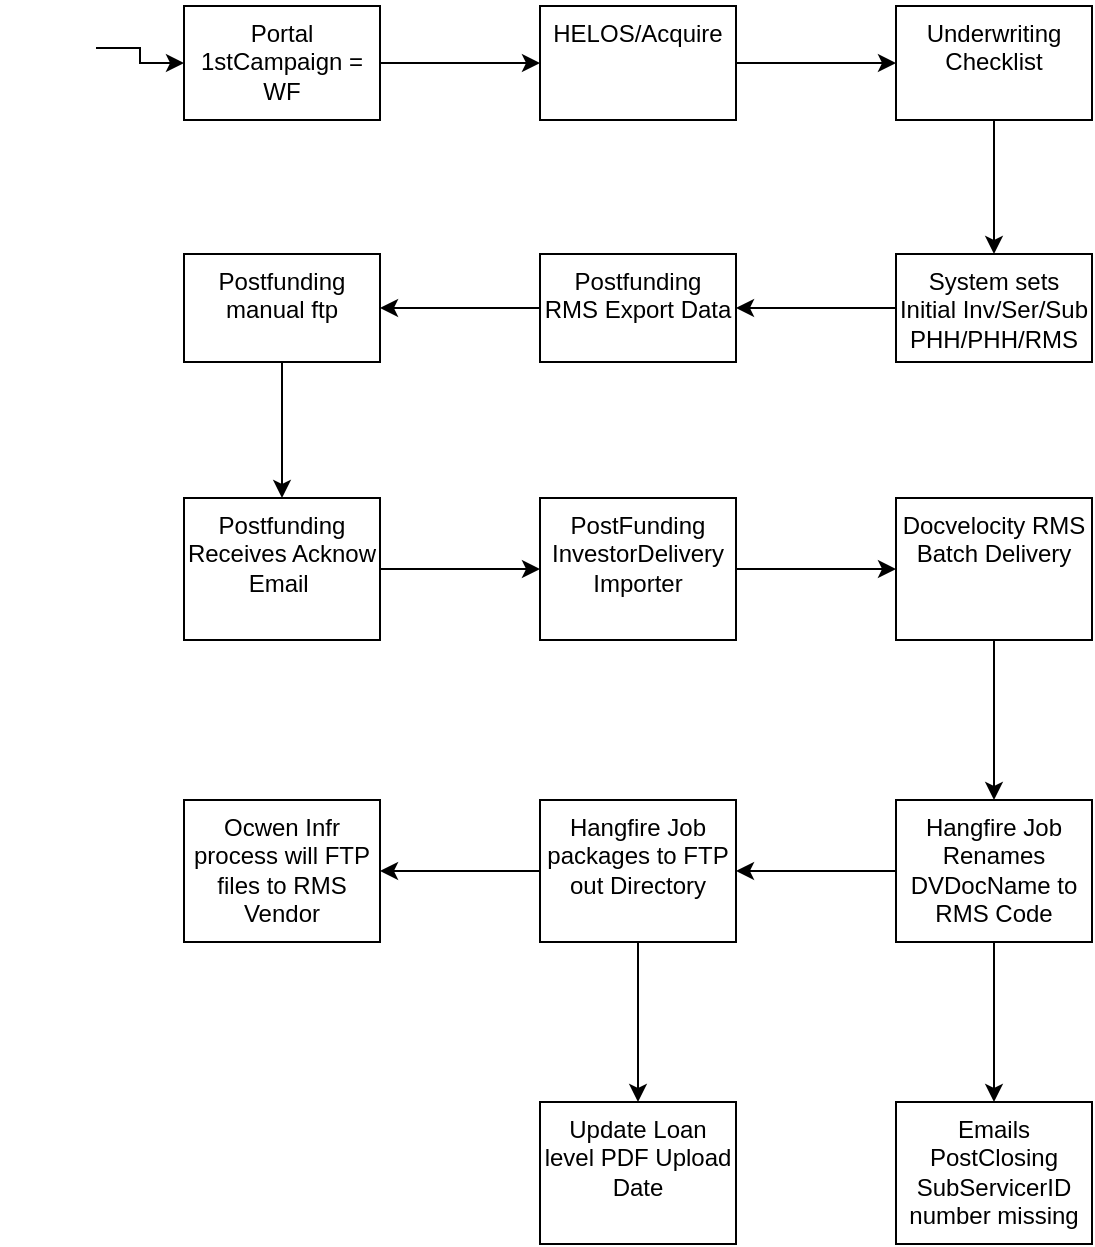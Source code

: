 <mxfile version="13.5.9" type="github">
  <diagram id="T1C6O-4U0QVq19qzxyLW" name="Page-1">
    <mxGraphModel dx="868" dy="482" grid="1" gridSize="10" guides="1" tooltips="1" connect="1" arrows="1" fold="1" page="1" pageScale="1" pageWidth="850" pageHeight="1100" math="0" shadow="0">
      <root>
        <mxCell id="0" />
        <mxCell id="1" parent="0" />
        <mxCell id="RzEK08kCcBfnKLf6N3Yp-11" style="edgeStyle=orthogonalEdgeStyle;rounded=0;orthogonalLoop=1;jettySize=auto;html=1;entryX=0;entryY=0.5;entryDx=0;entryDy=0;" edge="1" parent="1" source="RzEK08kCcBfnKLf6N3Yp-4" target="RzEK08kCcBfnKLf6N3Yp-5">
          <mxGeometry relative="1" as="geometry" />
        </mxCell>
        <mxCell id="RzEK08kCcBfnKLf6N3Yp-4" value="" style="shape=image;html=1;verticalAlign=top;verticalLabelPosition=bottom;labelBackgroundColor=#ffffff;imageAspect=0;aspect=fixed;image=https://cdn4.iconfinder.com/data/icons/online-marketing-hand-drawn-vol-1/52/cloth__discount__sale__online__shopping__sales__ecommerce-128.png" vertex="1" parent="1">
          <mxGeometry x="30" y="40" width="48" height="48" as="geometry" />
        </mxCell>
        <mxCell id="RzEK08kCcBfnKLf6N3Yp-8" value="" style="edgeStyle=orthogonalEdgeStyle;rounded=0;orthogonalLoop=1;jettySize=auto;html=1;" edge="1" parent="1" source="RzEK08kCcBfnKLf6N3Yp-5" target="RzEK08kCcBfnKLf6N3Yp-7">
          <mxGeometry relative="1" as="geometry" />
        </mxCell>
        <mxCell id="RzEK08kCcBfnKLf6N3Yp-5" value="Portal&lt;br&gt;1stCampaign = WF" style="whiteSpace=wrap;html=1;verticalAlign=top;labelBackgroundColor=#ffffff;" vertex="1" parent="1">
          <mxGeometry x="122" y="43" width="98" height="57" as="geometry" />
        </mxCell>
        <mxCell id="RzEK08kCcBfnKLf6N3Yp-10" value="" style="edgeStyle=orthogonalEdgeStyle;rounded=0;orthogonalLoop=1;jettySize=auto;html=1;" edge="1" parent="1" source="RzEK08kCcBfnKLf6N3Yp-7" target="RzEK08kCcBfnKLf6N3Yp-9">
          <mxGeometry relative="1" as="geometry" />
        </mxCell>
        <mxCell id="RzEK08kCcBfnKLf6N3Yp-7" value="HELOS/Acquire" style="whiteSpace=wrap;html=1;verticalAlign=top;labelBackgroundColor=#ffffff;" vertex="1" parent="1">
          <mxGeometry x="300" y="43" width="98" height="57" as="geometry" />
        </mxCell>
        <mxCell id="RzEK08kCcBfnKLf6N3Yp-13" value="" style="edgeStyle=orthogonalEdgeStyle;rounded=0;orthogonalLoop=1;jettySize=auto;html=1;" edge="1" parent="1" source="RzEK08kCcBfnKLf6N3Yp-9" target="RzEK08kCcBfnKLf6N3Yp-12">
          <mxGeometry relative="1" as="geometry" />
        </mxCell>
        <mxCell id="RzEK08kCcBfnKLf6N3Yp-9" value="Underwriting Checklist" style="whiteSpace=wrap;html=1;verticalAlign=top;labelBackgroundColor=#ffffff;" vertex="1" parent="1">
          <mxGeometry x="478" y="43" width="98" height="57" as="geometry" />
        </mxCell>
        <mxCell id="RzEK08kCcBfnKLf6N3Yp-15" value="" style="edgeStyle=orthogonalEdgeStyle;rounded=0;orthogonalLoop=1;jettySize=auto;html=1;" edge="1" parent="1" source="RzEK08kCcBfnKLf6N3Yp-12" target="RzEK08kCcBfnKLf6N3Yp-14">
          <mxGeometry relative="1" as="geometry" />
        </mxCell>
        <mxCell id="RzEK08kCcBfnKLf6N3Yp-12" value="System sets&lt;br&gt;Initial Inv/Ser/Sub&lt;br&gt;PHH/PHH/RMS" style="whiteSpace=wrap;html=1;verticalAlign=top;labelBackgroundColor=#ffffff;" vertex="1" parent="1">
          <mxGeometry x="478" y="167" width="98" height="54" as="geometry" />
        </mxCell>
        <mxCell id="RzEK08kCcBfnKLf6N3Yp-17" value="" style="edgeStyle=orthogonalEdgeStyle;rounded=0;orthogonalLoop=1;jettySize=auto;html=1;" edge="1" parent="1" source="RzEK08kCcBfnKLf6N3Yp-14" target="RzEK08kCcBfnKLf6N3Yp-16">
          <mxGeometry relative="1" as="geometry" />
        </mxCell>
        <mxCell id="RzEK08kCcBfnKLf6N3Yp-14" value="Postfunding&lt;br&gt;RMS Export Data" style="whiteSpace=wrap;html=1;verticalAlign=top;labelBackgroundColor=#ffffff;" vertex="1" parent="1">
          <mxGeometry x="300" y="167" width="98" height="54" as="geometry" />
        </mxCell>
        <mxCell id="RzEK08kCcBfnKLf6N3Yp-19" value="" style="edgeStyle=orthogonalEdgeStyle;rounded=0;orthogonalLoop=1;jettySize=auto;html=1;" edge="1" parent="1" source="RzEK08kCcBfnKLf6N3Yp-16" target="RzEK08kCcBfnKLf6N3Yp-18">
          <mxGeometry relative="1" as="geometry" />
        </mxCell>
        <mxCell id="RzEK08kCcBfnKLf6N3Yp-16" value="Postfunding manual ftp" style="whiteSpace=wrap;html=1;verticalAlign=top;labelBackgroundColor=#ffffff;" vertex="1" parent="1">
          <mxGeometry x="122" y="167" width="98" height="54" as="geometry" />
        </mxCell>
        <mxCell id="RzEK08kCcBfnKLf6N3Yp-21" value="" style="edgeStyle=orthogonalEdgeStyle;rounded=0;orthogonalLoop=1;jettySize=auto;html=1;" edge="1" parent="1" source="RzEK08kCcBfnKLf6N3Yp-18" target="RzEK08kCcBfnKLf6N3Yp-20">
          <mxGeometry relative="1" as="geometry" />
        </mxCell>
        <mxCell id="RzEK08kCcBfnKLf6N3Yp-18" value="Postfunding Receives Acknow Email&amp;nbsp;" style="whiteSpace=wrap;html=1;verticalAlign=top;labelBackgroundColor=#ffffff;" vertex="1" parent="1">
          <mxGeometry x="122" y="289" width="98" height="71" as="geometry" />
        </mxCell>
        <mxCell id="RzEK08kCcBfnKLf6N3Yp-23" value="" style="edgeStyle=orthogonalEdgeStyle;rounded=0;orthogonalLoop=1;jettySize=auto;html=1;" edge="1" parent="1" source="RzEK08kCcBfnKLf6N3Yp-20" target="RzEK08kCcBfnKLf6N3Yp-22">
          <mxGeometry relative="1" as="geometry" />
        </mxCell>
        <mxCell id="RzEK08kCcBfnKLf6N3Yp-20" value="PostFunding InvestorDelivery Importer" style="whiteSpace=wrap;html=1;verticalAlign=top;labelBackgroundColor=#ffffff;" vertex="1" parent="1">
          <mxGeometry x="300" y="289" width="98" height="71" as="geometry" />
        </mxCell>
        <mxCell id="RzEK08kCcBfnKLf6N3Yp-25" value="" style="edgeStyle=orthogonalEdgeStyle;rounded=0;orthogonalLoop=1;jettySize=auto;html=1;" edge="1" parent="1" source="RzEK08kCcBfnKLf6N3Yp-22" target="RzEK08kCcBfnKLf6N3Yp-24">
          <mxGeometry relative="1" as="geometry" />
        </mxCell>
        <mxCell id="RzEK08kCcBfnKLf6N3Yp-22" value="Docvelocity RMS Batch Delivery" style="whiteSpace=wrap;html=1;verticalAlign=top;labelBackgroundColor=#ffffff;" vertex="1" parent="1">
          <mxGeometry x="478" y="289" width="98" height="71" as="geometry" />
        </mxCell>
        <mxCell id="RzEK08kCcBfnKLf6N3Yp-27" value="" style="edgeStyle=orthogonalEdgeStyle;rounded=0;orthogonalLoop=1;jettySize=auto;html=1;" edge="1" parent="1" source="RzEK08kCcBfnKLf6N3Yp-24" target="RzEK08kCcBfnKLf6N3Yp-26">
          <mxGeometry relative="1" as="geometry" />
        </mxCell>
        <mxCell id="RzEK08kCcBfnKLf6N3Yp-33" value="" style="edgeStyle=orthogonalEdgeStyle;rounded=0;orthogonalLoop=1;jettySize=auto;html=1;" edge="1" parent="1" source="RzEK08kCcBfnKLf6N3Yp-24" target="RzEK08kCcBfnKLf6N3Yp-32">
          <mxGeometry relative="1" as="geometry" />
        </mxCell>
        <mxCell id="RzEK08kCcBfnKLf6N3Yp-24" value="Hangfire Job Renames DVDocName to RMS Code" style="whiteSpace=wrap;html=1;verticalAlign=top;labelBackgroundColor=#ffffff;" vertex="1" parent="1">
          <mxGeometry x="478" y="440" width="98" height="71" as="geometry" />
        </mxCell>
        <mxCell id="RzEK08kCcBfnKLf6N3Yp-29" value="" style="edgeStyle=orthogonalEdgeStyle;rounded=0;orthogonalLoop=1;jettySize=auto;html=1;" edge="1" parent="1" source="RzEK08kCcBfnKLf6N3Yp-26" target="RzEK08kCcBfnKLf6N3Yp-28">
          <mxGeometry relative="1" as="geometry" />
        </mxCell>
        <mxCell id="RzEK08kCcBfnKLf6N3Yp-31" value="" style="edgeStyle=orthogonalEdgeStyle;rounded=0;orthogonalLoop=1;jettySize=auto;html=1;" edge="1" parent="1" source="RzEK08kCcBfnKLf6N3Yp-26" target="RzEK08kCcBfnKLf6N3Yp-30">
          <mxGeometry relative="1" as="geometry" />
        </mxCell>
        <mxCell id="RzEK08kCcBfnKLf6N3Yp-26" value="Hangfire Job packages to FTP out Directory" style="whiteSpace=wrap;html=1;verticalAlign=top;labelBackgroundColor=#ffffff;" vertex="1" parent="1">
          <mxGeometry x="300" y="440" width="98" height="71" as="geometry" />
        </mxCell>
        <mxCell id="RzEK08kCcBfnKLf6N3Yp-28" value="Ocwen Infr process will FTP files to RMS Vendor" style="whiteSpace=wrap;html=1;verticalAlign=top;labelBackgroundColor=#ffffff;" vertex="1" parent="1">
          <mxGeometry x="122" y="440" width="98" height="71" as="geometry" />
        </mxCell>
        <mxCell id="RzEK08kCcBfnKLf6N3Yp-30" value="Update Loan level PDF Upload Date" style="whiteSpace=wrap;html=1;verticalAlign=top;labelBackgroundColor=#ffffff;" vertex="1" parent="1">
          <mxGeometry x="300" y="591" width="98" height="71" as="geometry" />
        </mxCell>
        <mxCell id="RzEK08kCcBfnKLf6N3Yp-32" value="Emails PostClosing SubServicerID number missing" style="whiteSpace=wrap;html=1;verticalAlign=top;labelBackgroundColor=#ffffff;" vertex="1" parent="1">
          <mxGeometry x="478" y="591" width="98" height="71" as="geometry" />
        </mxCell>
      </root>
    </mxGraphModel>
  </diagram>
</mxfile>
